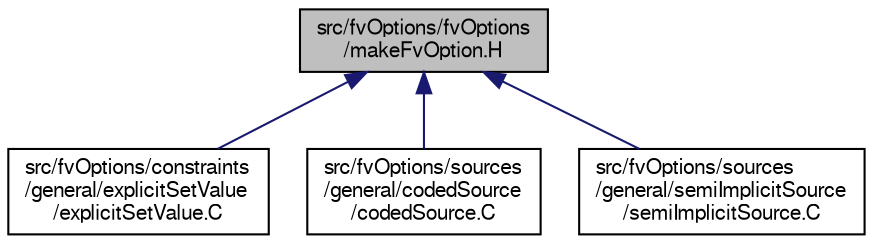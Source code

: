 digraph "src/fvOptions/fvOptions/makeFvOption.H"
{
  bgcolor="transparent";
  edge [fontname="FreeSans",fontsize="10",labelfontname="FreeSans",labelfontsize="10"];
  node [fontname="FreeSans",fontsize="10",shape=record];
  Node1 [label="src/fvOptions/fvOptions\l/makeFvOption.H",height=0.2,width=0.4,color="black", fillcolor="grey75", style="filled" fontcolor="black"];
  Node1 -> Node2 [dir="back",color="midnightblue",fontsize="10",style="solid",fontname="FreeSans"];
  Node2 [label="src/fvOptions/constraints\l/general/explicitSetValue\l/explicitSetValue.C",height=0.2,width=0.4,color="black",URL="$a05803.html"];
  Node1 -> Node3 [dir="back",color="midnightblue",fontsize="10",style="solid",fontname="FreeSans"];
  Node3 [label="src/fvOptions/sources\l/general/codedSource\l/codedSource.C",height=0.2,width=0.4,color="black",URL="$a05859.html"];
  Node1 -> Node4 [dir="back",color="midnightblue",fontsize="10",style="solid",fontname="FreeSans"];
  Node4 [label="src/fvOptions/sources\l/general/semiImplicitSource\l/semiImplicitSource.C",height=0.2,width=0.4,color="black",URL="$a05863.html"];
}
